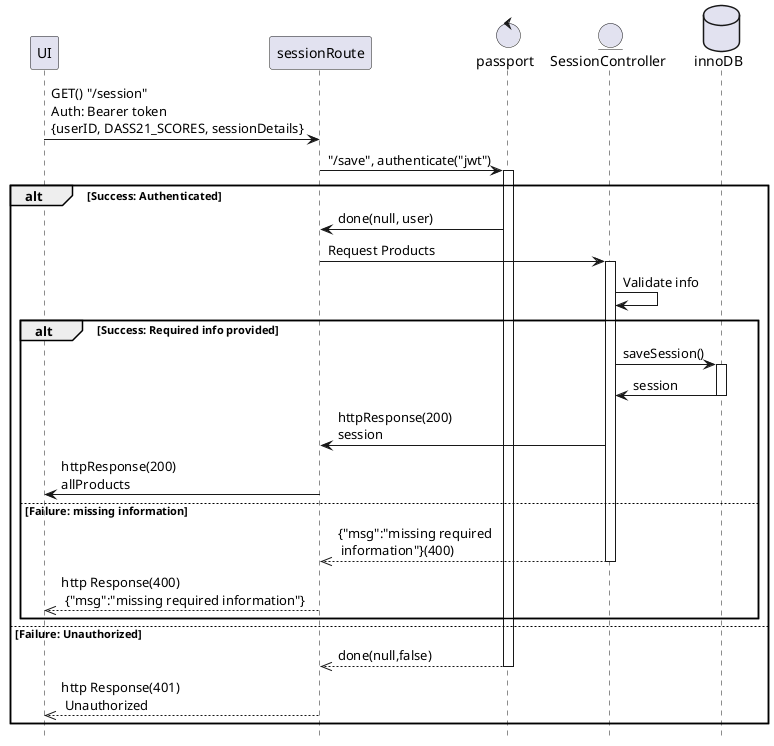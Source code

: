 @startuml
hide footbox

participant UI
participant sessionRoute as Session
control passport as pass
entity SessionController
database innoDB as db

UI -> Session: GET() "/session" \nAuth: Bearer token\n{userID, DASS21_SCORES, sessionDetails}
Session -> pass: "/save", authenticate("jwt")
activate pass
alt Success: Authenticated
  Session <- pass: done(null, user)
  Session -> SessionController: Request Products
  activate SessionController
  SessionController -> SessionController: Validate info
  alt Success: Required info provided
    SessionController -> db: saveSession()
    activate db
    SessionController <- db: session
    deactivate db
    Session <- SessionController: httpResponse(200) \nsession
    UI <- Session: httpResponse(200) \nallProducts
  else Failure: missing information
    Session <<-- SessionController:{"msg":"missing required\n information"}(400)
    deactivate SessionController
    UI <<-- Session: http Response(400)\n {"msg":"missing required information"}
  end
else Failure: Unauthorized
  Session <<-- pass:done(null,false)
  deactivate pass
  UI <<-- Session: http Response(401)\n Unauthorized
end

@enduml
